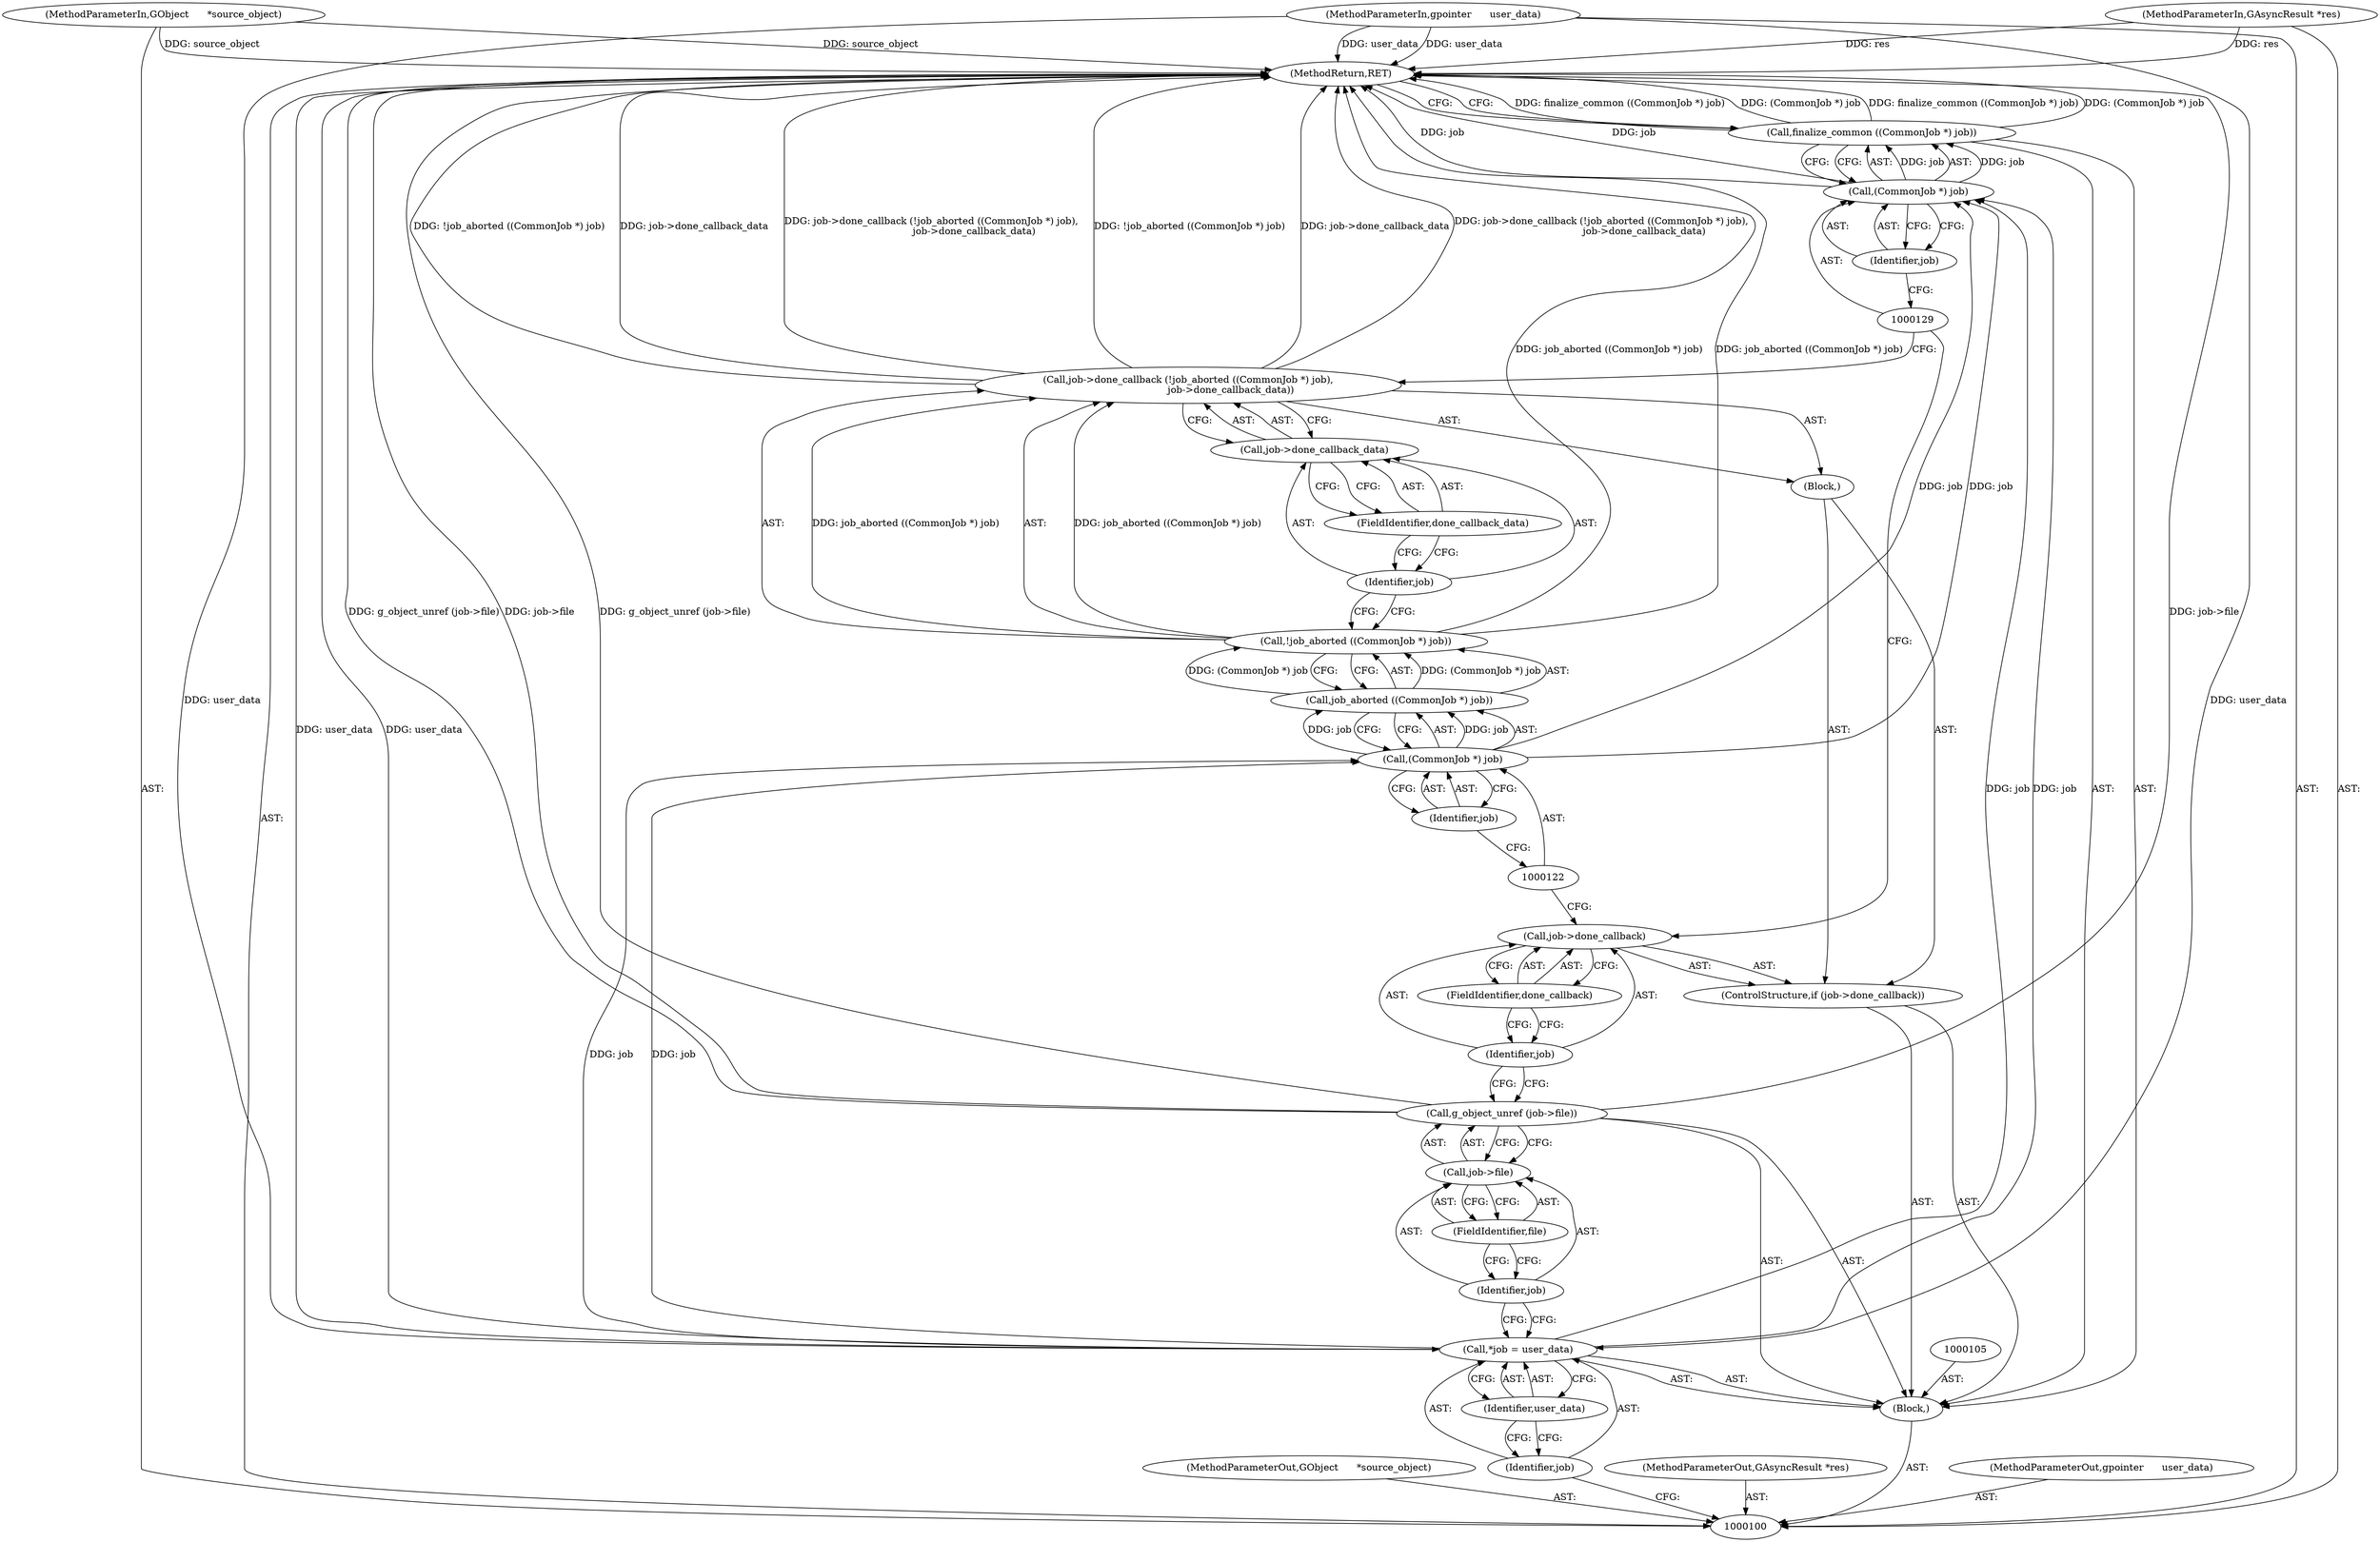 digraph "1_nautilus_1630f53481f445ada0a455e9979236d31a8d3bb0_2" {
"1000131" [label="(MethodReturn,RET)"];
"1000101" [label="(MethodParameterIn,GObject      *source_object)"];
"1000175" [label="(MethodParameterOut,GObject      *source_object)"];
"1000117" [label="(Block,)"];
"1000119" [label="(Call,!job_aborted ((CommonJob *) job))"];
"1000120" [label="(Call,job_aborted ((CommonJob *) job))"];
"1000121" [label="(Call,(CommonJob *) job)"];
"1000123" [label="(Identifier,job)"];
"1000118" [label="(Call,job->done_callback (!job_aborted ((CommonJob *) job),\n                            job->done_callback_data))"];
"1000124" [label="(Call,job->done_callback_data)"];
"1000125" [label="(Identifier,job)"];
"1000126" [label="(FieldIdentifier,done_callback_data)"];
"1000128" [label="(Call,(CommonJob *) job)"];
"1000130" [label="(Identifier,job)"];
"1000127" [label="(Call,finalize_common ((CommonJob *) job))"];
"1000102" [label="(MethodParameterIn,GAsyncResult *res)"];
"1000176" [label="(MethodParameterOut,GAsyncResult *res)"];
"1000103" [label="(MethodParameterIn,gpointer      user_data)"];
"1000177" [label="(MethodParameterOut,gpointer      user_data)"];
"1000104" [label="(Block,)"];
"1000106" [label="(Call,*job = user_data)"];
"1000107" [label="(Identifier,job)"];
"1000108" [label="(Identifier,user_data)"];
"1000110" [label="(Call,job->file)"];
"1000111" [label="(Identifier,job)"];
"1000112" [label="(FieldIdentifier,file)"];
"1000109" [label="(Call,g_object_unref (job->file))"];
"1000116" [label="(FieldIdentifier,done_callback)"];
"1000113" [label="(ControlStructure,if (job->done_callback))"];
"1000114" [label="(Call,job->done_callback)"];
"1000115" [label="(Identifier,job)"];
"1000131" -> "1000100"  [label="AST: "];
"1000131" -> "1000127"  [label="CFG: "];
"1000128" -> "1000131"  [label="DDG: job"];
"1000106" -> "1000131"  [label="DDG: user_data"];
"1000103" -> "1000131"  [label="DDG: user_data"];
"1000127" -> "1000131"  [label="DDG: finalize_common ((CommonJob *) job)"];
"1000127" -> "1000131"  [label="DDG: (CommonJob *) job"];
"1000118" -> "1000131"  [label="DDG: job->done_callback (!job_aborted ((CommonJob *) job),\n                            job->done_callback_data)"];
"1000118" -> "1000131"  [label="DDG: !job_aborted ((CommonJob *) job)"];
"1000118" -> "1000131"  [label="DDG: job->done_callback_data"];
"1000102" -> "1000131"  [label="DDG: res"];
"1000101" -> "1000131"  [label="DDG: source_object"];
"1000109" -> "1000131"  [label="DDG: job->file"];
"1000109" -> "1000131"  [label="DDG: g_object_unref (job->file)"];
"1000119" -> "1000131"  [label="DDG: job_aborted ((CommonJob *) job)"];
"1000101" -> "1000100"  [label="AST: "];
"1000101" -> "1000131"  [label="DDG: source_object"];
"1000175" -> "1000100"  [label="AST: "];
"1000117" -> "1000113"  [label="AST: "];
"1000118" -> "1000117"  [label="AST: "];
"1000119" -> "1000118"  [label="AST: "];
"1000119" -> "1000120"  [label="CFG: "];
"1000120" -> "1000119"  [label="AST: "];
"1000125" -> "1000119"  [label="CFG: "];
"1000119" -> "1000131"  [label="DDG: job_aborted ((CommonJob *) job)"];
"1000119" -> "1000118"  [label="DDG: job_aborted ((CommonJob *) job)"];
"1000120" -> "1000119"  [label="DDG: (CommonJob *) job"];
"1000120" -> "1000119"  [label="AST: "];
"1000120" -> "1000121"  [label="CFG: "];
"1000121" -> "1000120"  [label="AST: "];
"1000119" -> "1000120"  [label="CFG: "];
"1000120" -> "1000119"  [label="DDG: (CommonJob *) job"];
"1000121" -> "1000120"  [label="DDG: job"];
"1000121" -> "1000120"  [label="AST: "];
"1000121" -> "1000123"  [label="CFG: "];
"1000122" -> "1000121"  [label="AST: "];
"1000123" -> "1000121"  [label="AST: "];
"1000120" -> "1000121"  [label="CFG: "];
"1000121" -> "1000120"  [label="DDG: job"];
"1000106" -> "1000121"  [label="DDG: job"];
"1000121" -> "1000128"  [label="DDG: job"];
"1000123" -> "1000121"  [label="AST: "];
"1000123" -> "1000122"  [label="CFG: "];
"1000121" -> "1000123"  [label="CFG: "];
"1000118" -> "1000117"  [label="AST: "];
"1000118" -> "1000124"  [label="CFG: "];
"1000119" -> "1000118"  [label="AST: "];
"1000124" -> "1000118"  [label="AST: "];
"1000129" -> "1000118"  [label="CFG: "];
"1000118" -> "1000131"  [label="DDG: job->done_callback (!job_aborted ((CommonJob *) job),\n                            job->done_callback_data)"];
"1000118" -> "1000131"  [label="DDG: !job_aborted ((CommonJob *) job)"];
"1000118" -> "1000131"  [label="DDG: job->done_callback_data"];
"1000119" -> "1000118"  [label="DDG: job_aborted ((CommonJob *) job)"];
"1000124" -> "1000118"  [label="AST: "];
"1000124" -> "1000126"  [label="CFG: "];
"1000125" -> "1000124"  [label="AST: "];
"1000126" -> "1000124"  [label="AST: "];
"1000118" -> "1000124"  [label="CFG: "];
"1000125" -> "1000124"  [label="AST: "];
"1000125" -> "1000119"  [label="CFG: "];
"1000126" -> "1000125"  [label="CFG: "];
"1000126" -> "1000124"  [label="AST: "];
"1000126" -> "1000125"  [label="CFG: "];
"1000124" -> "1000126"  [label="CFG: "];
"1000128" -> "1000127"  [label="AST: "];
"1000128" -> "1000130"  [label="CFG: "];
"1000129" -> "1000128"  [label="AST: "];
"1000130" -> "1000128"  [label="AST: "];
"1000127" -> "1000128"  [label="CFG: "];
"1000128" -> "1000131"  [label="DDG: job"];
"1000128" -> "1000127"  [label="DDG: job"];
"1000106" -> "1000128"  [label="DDG: job"];
"1000121" -> "1000128"  [label="DDG: job"];
"1000130" -> "1000128"  [label="AST: "];
"1000130" -> "1000129"  [label="CFG: "];
"1000128" -> "1000130"  [label="CFG: "];
"1000127" -> "1000104"  [label="AST: "];
"1000127" -> "1000128"  [label="CFG: "];
"1000128" -> "1000127"  [label="AST: "];
"1000131" -> "1000127"  [label="CFG: "];
"1000127" -> "1000131"  [label="DDG: finalize_common ((CommonJob *) job)"];
"1000127" -> "1000131"  [label="DDG: (CommonJob *) job"];
"1000128" -> "1000127"  [label="DDG: job"];
"1000102" -> "1000100"  [label="AST: "];
"1000102" -> "1000131"  [label="DDG: res"];
"1000176" -> "1000100"  [label="AST: "];
"1000103" -> "1000100"  [label="AST: "];
"1000103" -> "1000131"  [label="DDG: user_data"];
"1000103" -> "1000106"  [label="DDG: user_data"];
"1000177" -> "1000100"  [label="AST: "];
"1000104" -> "1000100"  [label="AST: "];
"1000105" -> "1000104"  [label="AST: "];
"1000106" -> "1000104"  [label="AST: "];
"1000109" -> "1000104"  [label="AST: "];
"1000113" -> "1000104"  [label="AST: "];
"1000127" -> "1000104"  [label="AST: "];
"1000106" -> "1000104"  [label="AST: "];
"1000106" -> "1000108"  [label="CFG: "];
"1000107" -> "1000106"  [label="AST: "];
"1000108" -> "1000106"  [label="AST: "];
"1000111" -> "1000106"  [label="CFG: "];
"1000106" -> "1000131"  [label="DDG: user_data"];
"1000103" -> "1000106"  [label="DDG: user_data"];
"1000106" -> "1000121"  [label="DDG: job"];
"1000106" -> "1000128"  [label="DDG: job"];
"1000107" -> "1000106"  [label="AST: "];
"1000107" -> "1000100"  [label="CFG: "];
"1000108" -> "1000107"  [label="CFG: "];
"1000108" -> "1000106"  [label="AST: "];
"1000108" -> "1000107"  [label="CFG: "];
"1000106" -> "1000108"  [label="CFG: "];
"1000110" -> "1000109"  [label="AST: "];
"1000110" -> "1000112"  [label="CFG: "];
"1000111" -> "1000110"  [label="AST: "];
"1000112" -> "1000110"  [label="AST: "];
"1000109" -> "1000110"  [label="CFG: "];
"1000111" -> "1000110"  [label="AST: "];
"1000111" -> "1000106"  [label="CFG: "];
"1000112" -> "1000111"  [label="CFG: "];
"1000112" -> "1000110"  [label="AST: "];
"1000112" -> "1000111"  [label="CFG: "];
"1000110" -> "1000112"  [label="CFG: "];
"1000109" -> "1000104"  [label="AST: "];
"1000109" -> "1000110"  [label="CFG: "];
"1000110" -> "1000109"  [label="AST: "];
"1000115" -> "1000109"  [label="CFG: "];
"1000109" -> "1000131"  [label="DDG: job->file"];
"1000109" -> "1000131"  [label="DDG: g_object_unref (job->file)"];
"1000116" -> "1000114"  [label="AST: "];
"1000116" -> "1000115"  [label="CFG: "];
"1000114" -> "1000116"  [label="CFG: "];
"1000113" -> "1000104"  [label="AST: "];
"1000114" -> "1000113"  [label="AST: "];
"1000117" -> "1000113"  [label="AST: "];
"1000114" -> "1000113"  [label="AST: "];
"1000114" -> "1000116"  [label="CFG: "];
"1000115" -> "1000114"  [label="AST: "];
"1000116" -> "1000114"  [label="AST: "];
"1000122" -> "1000114"  [label="CFG: "];
"1000129" -> "1000114"  [label="CFG: "];
"1000115" -> "1000114"  [label="AST: "];
"1000115" -> "1000109"  [label="CFG: "];
"1000116" -> "1000115"  [label="CFG: "];
}
